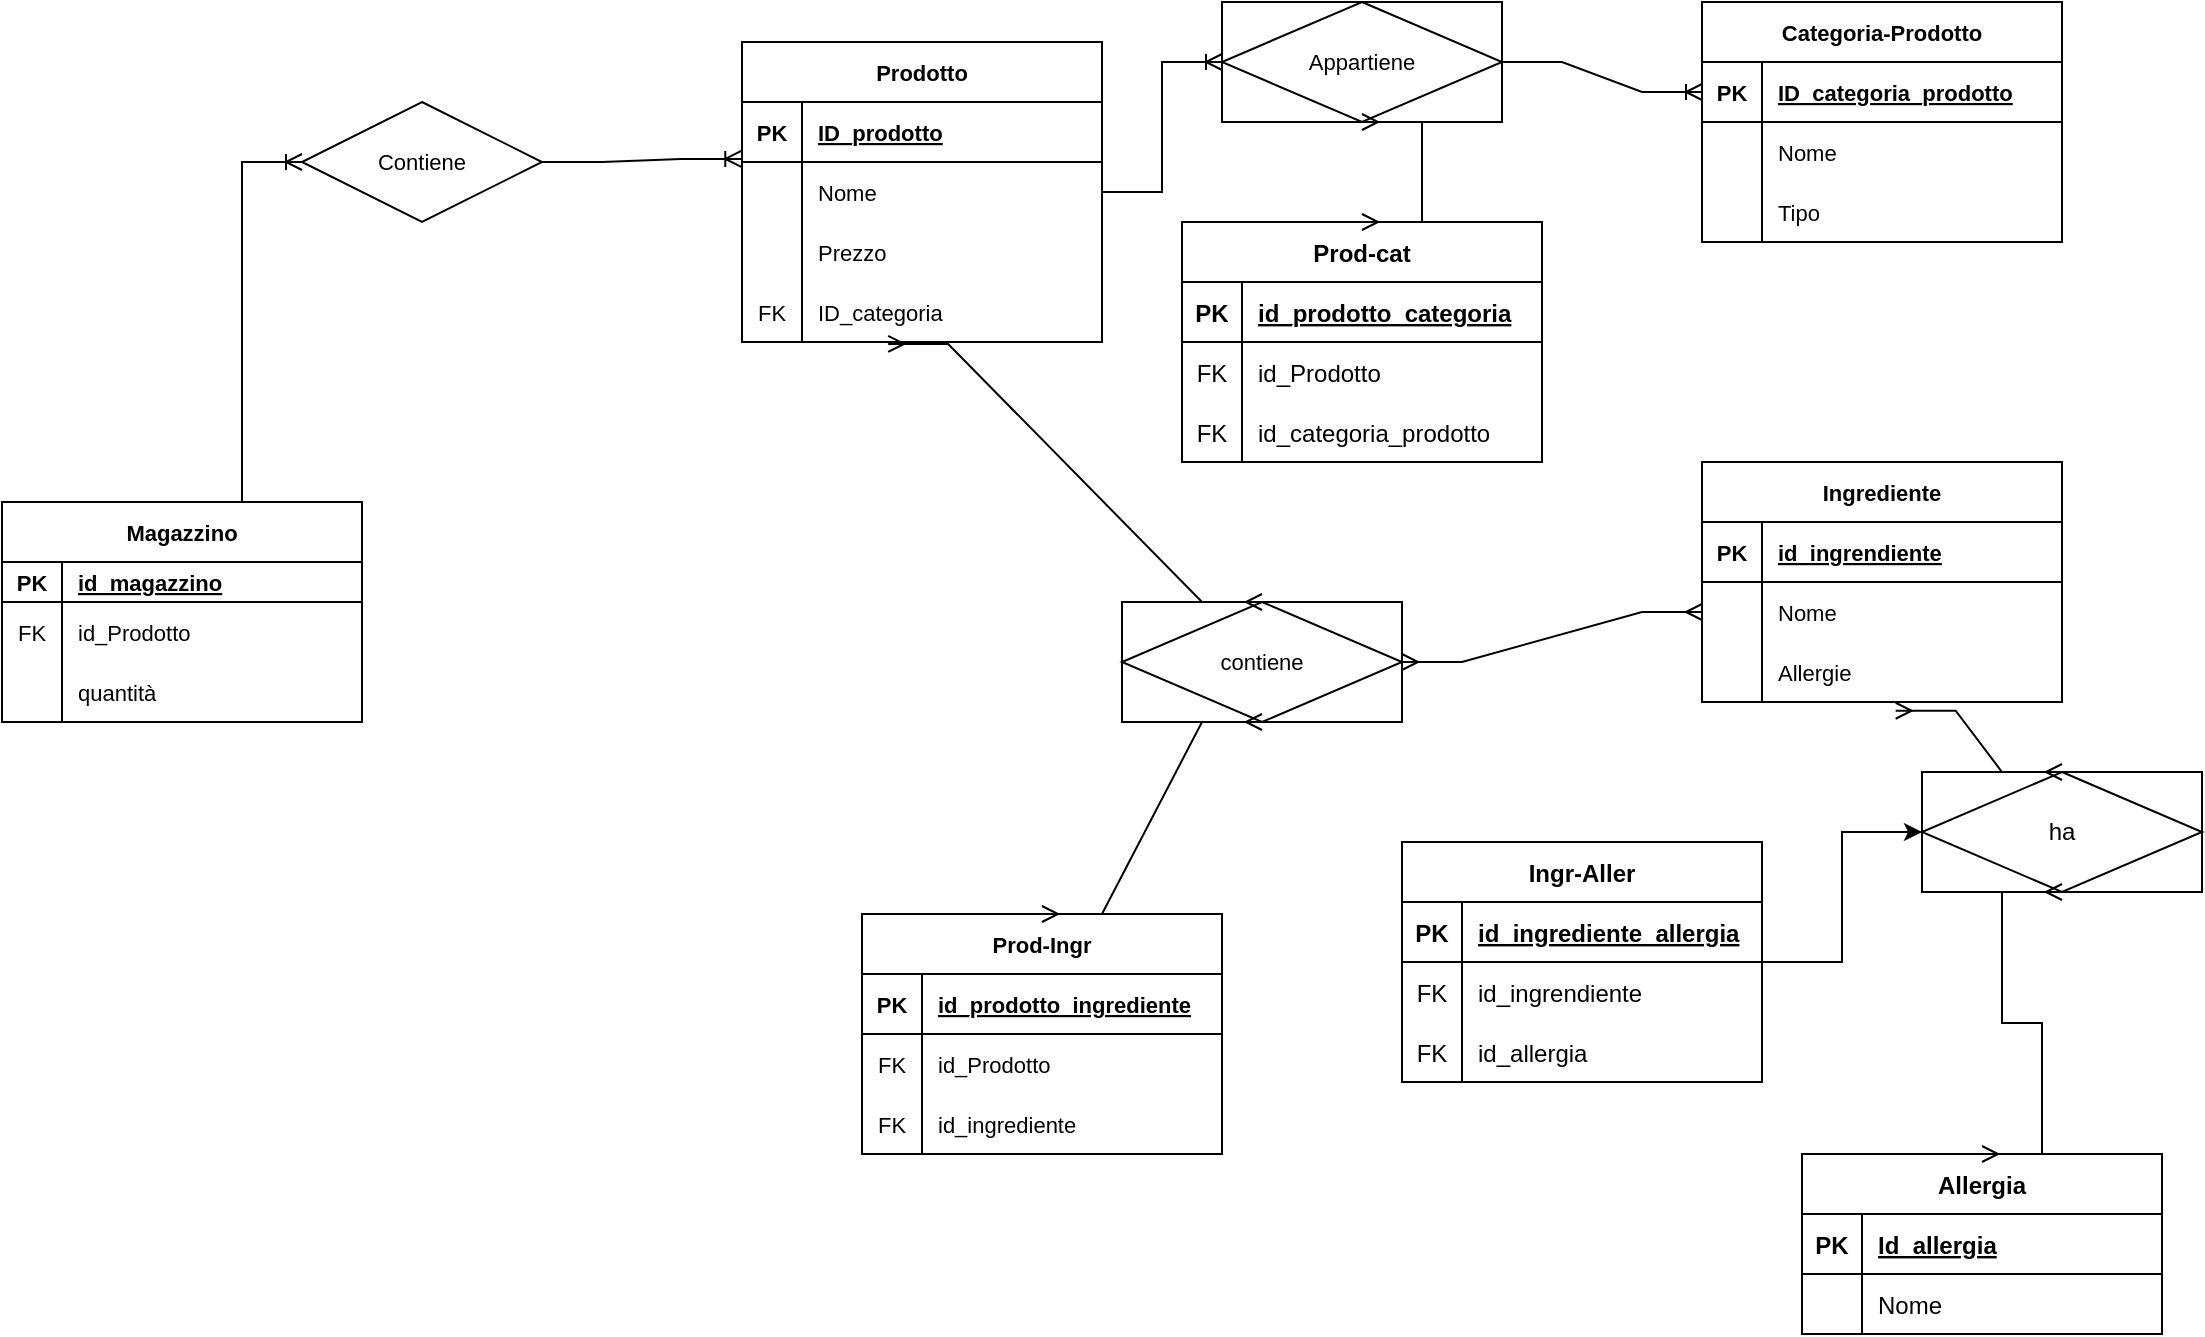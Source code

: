 <mxfile version="20.5.3" type="device"><diagram id="i_TEpS6-mKHr6QmONtOf" name="Pagina-1"><mxGraphModel dx="3294" dy="1957" grid="1" gridSize="10" guides="1" tooltips="1" connect="1" arrows="1" fold="1" page="1" pageScale="1" pageWidth="827" pageHeight="1169" math="0" shadow="0"><root><mxCell id="0"/><mxCell id="1" parent="0"/><mxCell id="b2ad2RK6x6v_tsL9_NvO-17" value="Prodotto" style="shape=table;startSize=30;container=1;collapsible=1;childLayout=tableLayout;fixedRows=1;rowLines=0;fontStyle=1;align=center;resizeLast=1;fontSize=11;" parent="1" vertex="1"><mxGeometry x="-770" y="-1140" width="180" height="150" as="geometry"/></mxCell><mxCell id="b2ad2RK6x6v_tsL9_NvO-18" value="" style="shape=tableRow;horizontal=0;startSize=0;swimlaneHead=0;swimlaneBody=0;fillColor=none;collapsible=0;dropTarget=0;points=[[0,0.5],[1,0.5]];portConstraint=eastwest;top=0;left=0;right=0;bottom=1;fontSize=11;" parent="b2ad2RK6x6v_tsL9_NvO-17" vertex="1"><mxGeometry y="30" width="180" height="30" as="geometry"/></mxCell><mxCell id="b2ad2RK6x6v_tsL9_NvO-19" value="PK" style="shape=partialRectangle;connectable=0;fillColor=none;top=0;left=0;bottom=0;right=0;fontStyle=1;overflow=hidden;fontSize=11;" parent="b2ad2RK6x6v_tsL9_NvO-18" vertex="1"><mxGeometry width="30" height="30" as="geometry"><mxRectangle width="30" height="30" as="alternateBounds"/></mxGeometry></mxCell><mxCell id="b2ad2RK6x6v_tsL9_NvO-20" value="ID_prodotto" style="shape=partialRectangle;connectable=0;fillColor=none;top=0;left=0;bottom=0;right=0;align=left;spacingLeft=6;fontStyle=5;overflow=hidden;fontSize=11;" parent="b2ad2RK6x6v_tsL9_NvO-18" vertex="1"><mxGeometry x="30" width="150" height="30" as="geometry"><mxRectangle width="150" height="30" as="alternateBounds"/></mxGeometry></mxCell><mxCell id="b2ad2RK6x6v_tsL9_NvO-21" value="" style="shape=tableRow;horizontal=0;startSize=0;swimlaneHead=0;swimlaneBody=0;fillColor=none;collapsible=0;dropTarget=0;points=[[0,0.5],[1,0.5]];portConstraint=eastwest;top=0;left=0;right=0;bottom=0;fontSize=11;" parent="b2ad2RK6x6v_tsL9_NvO-17" vertex="1"><mxGeometry y="60" width="180" height="30" as="geometry"/></mxCell><mxCell id="b2ad2RK6x6v_tsL9_NvO-22" value="" style="shape=partialRectangle;connectable=0;fillColor=none;top=0;left=0;bottom=0;right=0;editable=1;overflow=hidden;fontSize=11;" parent="b2ad2RK6x6v_tsL9_NvO-21" vertex="1"><mxGeometry width="30" height="30" as="geometry"><mxRectangle width="30" height="30" as="alternateBounds"/></mxGeometry></mxCell><mxCell id="b2ad2RK6x6v_tsL9_NvO-23" value="Nome" style="shape=partialRectangle;connectable=0;fillColor=none;top=0;left=0;bottom=0;right=0;align=left;spacingLeft=6;overflow=hidden;fontSize=11;" parent="b2ad2RK6x6v_tsL9_NvO-21" vertex="1"><mxGeometry x="30" width="150" height="30" as="geometry"><mxRectangle width="150" height="30" as="alternateBounds"/></mxGeometry></mxCell><mxCell id="b2ad2RK6x6v_tsL9_NvO-24" value="" style="shape=tableRow;horizontal=0;startSize=0;swimlaneHead=0;swimlaneBody=0;fillColor=none;collapsible=0;dropTarget=0;points=[[0,0.5],[1,0.5]];portConstraint=eastwest;top=0;left=0;right=0;bottom=0;fontSize=11;" parent="b2ad2RK6x6v_tsL9_NvO-17" vertex="1"><mxGeometry y="90" width="180" height="30" as="geometry"/></mxCell><mxCell id="b2ad2RK6x6v_tsL9_NvO-25" value="" style="shape=partialRectangle;connectable=0;fillColor=none;top=0;left=0;bottom=0;right=0;editable=1;overflow=hidden;fontSize=11;" parent="b2ad2RK6x6v_tsL9_NvO-24" vertex="1"><mxGeometry width="30" height="30" as="geometry"><mxRectangle width="30" height="30" as="alternateBounds"/></mxGeometry></mxCell><mxCell id="b2ad2RK6x6v_tsL9_NvO-26" value="Prezzo" style="shape=partialRectangle;connectable=0;fillColor=none;top=0;left=0;bottom=0;right=0;align=left;spacingLeft=6;overflow=hidden;fontSize=11;" parent="b2ad2RK6x6v_tsL9_NvO-24" vertex="1"><mxGeometry x="30" width="150" height="30" as="geometry"><mxRectangle width="150" height="30" as="alternateBounds"/></mxGeometry></mxCell><mxCell id="b2ad2RK6x6v_tsL9_NvO-27" value="" style="shape=tableRow;horizontal=0;startSize=0;swimlaneHead=0;swimlaneBody=0;fillColor=none;collapsible=0;dropTarget=0;points=[[0,0.5],[1,0.5]];portConstraint=eastwest;top=0;left=0;right=0;bottom=0;fontSize=11;" parent="b2ad2RK6x6v_tsL9_NvO-17" vertex="1"><mxGeometry y="120" width="180" height="30" as="geometry"/></mxCell><mxCell id="b2ad2RK6x6v_tsL9_NvO-28" value="FK" style="shape=partialRectangle;connectable=0;fillColor=none;top=0;left=0;bottom=0;right=0;editable=1;overflow=hidden;fontSize=11;" parent="b2ad2RK6x6v_tsL9_NvO-27" vertex="1"><mxGeometry width="30" height="30" as="geometry"><mxRectangle width="30" height="30" as="alternateBounds"/></mxGeometry></mxCell><mxCell id="b2ad2RK6x6v_tsL9_NvO-29" value="ID_categoria" style="shape=partialRectangle;connectable=0;fillColor=none;top=0;left=0;bottom=0;right=0;align=left;spacingLeft=6;overflow=hidden;fontSize=11;" parent="b2ad2RK6x6v_tsL9_NvO-27" vertex="1"><mxGeometry x="30" width="150" height="30" as="geometry"><mxRectangle width="150" height="30" as="alternateBounds"/></mxGeometry></mxCell><mxCell id="b2ad2RK6x6v_tsL9_NvO-30" value="Categoria-Prodotto" style="shape=table;startSize=30;container=1;collapsible=1;childLayout=tableLayout;fixedRows=1;rowLines=0;fontStyle=1;align=center;resizeLast=1;fontSize=11;" parent="1" vertex="1"><mxGeometry x="-290" y="-1160" width="180" height="120" as="geometry"/></mxCell><mxCell id="b2ad2RK6x6v_tsL9_NvO-31" value="" style="shape=tableRow;horizontal=0;startSize=0;swimlaneHead=0;swimlaneBody=0;fillColor=none;collapsible=0;dropTarget=0;points=[[0,0.5],[1,0.5]];portConstraint=eastwest;top=0;left=0;right=0;bottom=1;fontSize=11;" parent="b2ad2RK6x6v_tsL9_NvO-30" vertex="1"><mxGeometry y="30" width="180" height="30" as="geometry"/></mxCell><mxCell id="b2ad2RK6x6v_tsL9_NvO-32" value="PK" style="shape=partialRectangle;connectable=0;fillColor=none;top=0;left=0;bottom=0;right=0;fontStyle=1;overflow=hidden;fontSize=11;" parent="b2ad2RK6x6v_tsL9_NvO-31" vertex="1"><mxGeometry width="30" height="30" as="geometry"><mxRectangle width="30" height="30" as="alternateBounds"/></mxGeometry></mxCell><mxCell id="b2ad2RK6x6v_tsL9_NvO-33" value="ID_categoria_prodotto" style="shape=partialRectangle;connectable=0;fillColor=none;top=0;left=0;bottom=0;right=0;align=left;spacingLeft=6;fontStyle=5;overflow=hidden;fontSize=11;" parent="b2ad2RK6x6v_tsL9_NvO-31" vertex="1"><mxGeometry x="30" width="150" height="30" as="geometry"><mxRectangle width="150" height="30" as="alternateBounds"/></mxGeometry></mxCell><mxCell id="b2ad2RK6x6v_tsL9_NvO-34" value="" style="shape=tableRow;horizontal=0;startSize=0;swimlaneHead=0;swimlaneBody=0;fillColor=none;collapsible=0;dropTarget=0;points=[[0,0.5],[1,0.5]];portConstraint=eastwest;top=0;left=0;right=0;bottom=0;fontSize=11;" parent="b2ad2RK6x6v_tsL9_NvO-30" vertex="1"><mxGeometry y="60" width="180" height="30" as="geometry"/></mxCell><mxCell id="b2ad2RK6x6v_tsL9_NvO-35" value="" style="shape=partialRectangle;connectable=0;fillColor=none;top=0;left=0;bottom=0;right=0;editable=1;overflow=hidden;fontSize=11;" parent="b2ad2RK6x6v_tsL9_NvO-34" vertex="1"><mxGeometry width="30" height="30" as="geometry"><mxRectangle width="30" height="30" as="alternateBounds"/></mxGeometry></mxCell><mxCell id="b2ad2RK6x6v_tsL9_NvO-36" value="Nome" style="shape=partialRectangle;connectable=0;fillColor=none;top=0;left=0;bottom=0;right=0;align=left;spacingLeft=6;overflow=hidden;fontSize=11;" parent="b2ad2RK6x6v_tsL9_NvO-34" vertex="1"><mxGeometry x="30" width="150" height="30" as="geometry"><mxRectangle width="150" height="30" as="alternateBounds"/></mxGeometry></mxCell><mxCell id="ZklkbkMTgXov8ASFxrwX-1" value="" style="shape=tableRow;horizontal=0;startSize=0;swimlaneHead=0;swimlaneBody=0;fillColor=none;collapsible=0;dropTarget=0;points=[[0,0.5],[1,0.5]];portConstraint=eastwest;top=0;left=0;right=0;bottom=0;fontSize=11;" parent="b2ad2RK6x6v_tsL9_NvO-30" vertex="1"><mxGeometry y="90" width="180" height="30" as="geometry"/></mxCell><mxCell id="ZklkbkMTgXov8ASFxrwX-2" value="" style="shape=partialRectangle;connectable=0;fillColor=none;top=0;left=0;bottom=0;right=0;editable=1;overflow=hidden;fontSize=11;" parent="ZklkbkMTgXov8ASFxrwX-1" vertex="1"><mxGeometry width="30" height="30" as="geometry"><mxRectangle width="30" height="30" as="alternateBounds"/></mxGeometry></mxCell><mxCell id="ZklkbkMTgXov8ASFxrwX-3" value="Tipo" style="shape=partialRectangle;connectable=0;fillColor=none;top=0;left=0;bottom=0;right=0;align=left;spacingLeft=6;overflow=hidden;fontSize=11;" parent="ZklkbkMTgXov8ASFxrwX-1" vertex="1"><mxGeometry x="30" width="150" height="30" as="geometry"><mxRectangle width="150" height="30" as="alternateBounds"/></mxGeometry></mxCell><mxCell id="b2ad2RK6x6v_tsL9_NvO-43" value="Ingrediente" style="shape=table;startSize=30;container=1;collapsible=1;childLayout=tableLayout;fixedRows=1;rowLines=0;fontStyle=1;align=center;resizeLast=1;fontSize=11;" parent="1" vertex="1"><mxGeometry x="-290" y="-930" width="180" height="120" as="geometry"/></mxCell><mxCell id="b2ad2RK6x6v_tsL9_NvO-44" value="" style="shape=tableRow;horizontal=0;startSize=0;swimlaneHead=0;swimlaneBody=0;fillColor=none;collapsible=0;dropTarget=0;points=[[0,0.5],[1,0.5]];portConstraint=eastwest;top=0;left=0;right=0;bottom=1;fontSize=11;" parent="b2ad2RK6x6v_tsL9_NvO-43" vertex="1"><mxGeometry y="30" width="180" height="30" as="geometry"/></mxCell><mxCell id="b2ad2RK6x6v_tsL9_NvO-45" value="PK" style="shape=partialRectangle;connectable=0;fillColor=none;top=0;left=0;bottom=0;right=0;fontStyle=1;overflow=hidden;fontSize=11;" parent="b2ad2RK6x6v_tsL9_NvO-44" vertex="1"><mxGeometry width="30" height="30" as="geometry"><mxRectangle width="30" height="30" as="alternateBounds"/></mxGeometry></mxCell><mxCell id="b2ad2RK6x6v_tsL9_NvO-46" value="id_ingrendiente" style="shape=partialRectangle;connectable=0;fillColor=none;top=0;left=0;bottom=0;right=0;align=left;spacingLeft=6;fontStyle=5;overflow=hidden;fontSize=11;" parent="b2ad2RK6x6v_tsL9_NvO-44" vertex="1"><mxGeometry x="30" width="150" height="30" as="geometry"><mxRectangle width="150" height="30" as="alternateBounds"/></mxGeometry></mxCell><mxCell id="b2ad2RK6x6v_tsL9_NvO-47" value="" style="shape=tableRow;horizontal=0;startSize=0;swimlaneHead=0;swimlaneBody=0;fillColor=none;collapsible=0;dropTarget=0;points=[[0,0.5],[1,0.5]];portConstraint=eastwest;top=0;left=0;right=0;bottom=0;fontSize=11;" parent="b2ad2RK6x6v_tsL9_NvO-43" vertex="1"><mxGeometry y="60" width="180" height="30" as="geometry"/></mxCell><mxCell id="b2ad2RK6x6v_tsL9_NvO-48" value="" style="shape=partialRectangle;connectable=0;fillColor=none;top=0;left=0;bottom=0;right=0;editable=1;overflow=hidden;fontSize=11;" parent="b2ad2RK6x6v_tsL9_NvO-47" vertex="1"><mxGeometry width="30" height="30" as="geometry"><mxRectangle width="30" height="30" as="alternateBounds"/></mxGeometry></mxCell><mxCell id="b2ad2RK6x6v_tsL9_NvO-49" value="Nome" style="shape=partialRectangle;connectable=0;fillColor=none;top=0;left=0;bottom=0;right=0;align=left;spacingLeft=6;overflow=hidden;fontSize=11;" parent="b2ad2RK6x6v_tsL9_NvO-47" vertex="1"><mxGeometry x="30" width="150" height="30" as="geometry"><mxRectangle width="150" height="30" as="alternateBounds"/></mxGeometry></mxCell><mxCell id="b2ad2RK6x6v_tsL9_NvO-50" value="" style="shape=tableRow;horizontal=0;startSize=0;swimlaneHead=0;swimlaneBody=0;fillColor=none;collapsible=0;dropTarget=0;points=[[0,0.5],[1,0.5]];portConstraint=eastwest;top=0;left=0;right=0;bottom=0;fontSize=11;" parent="b2ad2RK6x6v_tsL9_NvO-43" vertex="1"><mxGeometry y="90" width="180" height="30" as="geometry"/></mxCell><mxCell id="b2ad2RK6x6v_tsL9_NvO-51" value="" style="shape=partialRectangle;connectable=0;fillColor=none;top=0;left=0;bottom=0;right=0;editable=1;overflow=hidden;fontSize=11;" parent="b2ad2RK6x6v_tsL9_NvO-50" vertex="1"><mxGeometry width="30" height="30" as="geometry"><mxRectangle width="30" height="30" as="alternateBounds"/></mxGeometry></mxCell><mxCell id="b2ad2RK6x6v_tsL9_NvO-52" value="Allergie" style="shape=partialRectangle;connectable=0;fillColor=none;top=0;left=0;bottom=0;right=0;align=left;spacingLeft=6;overflow=hidden;fontSize=11;" parent="b2ad2RK6x6v_tsL9_NvO-50" vertex="1"><mxGeometry x="30" width="150" height="30" as="geometry"><mxRectangle width="150" height="30" as="alternateBounds"/></mxGeometry></mxCell><mxCell id="b2ad2RK6x6v_tsL9_NvO-59" value="" style="edgeStyle=entityRelationEdgeStyle;fontSize=12;html=1;endArrow=ERoneToMany;rounded=0;exitX=1;exitY=0.5;exitDx=0;exitDy=0;entryX=0;entryY=0.5;entryDx=0;entryDy=0;" parent="1" source="b2ad2RK6x6v_tsL9_NvO-21" target="ZklkbkMTgXov8ASFxrwX-4" edge="1"><mxGeometry width="100" height="100" relative="1" as="geometry"><mxPoint x="-430" y="-830" as="sourcePoint"/><mxPoint x="-477" y="-1055" as="targetPoint"/></mxGeometry></mxCell><mxCell id="b2ad2RK6x6v_tsL9_NvO-60" value="" style="edgeStyle=entityRelationEdgeStyle;fontSize=12;html=1;endArrow=ERoneToMany;rounded=0;entryX=0;entryY=0.5;entryDx=0;entryDy=0;exitX=1;exitY=0.5;exitDx=0;exitDy=0;" parent="1" source="ZklkbkMTgXov8ASFxrwX-4" target="b2ad2RK6x6v_tsL9_NvO-31" edge="1"><mxGeometry width="100" height="100" relative="1" as="geometry"><mxPoint x="-397" y="-1055" as="sourcePoint"/><mxPoint x="-330" y="-930" as="targetPoint"/></mxGeometry></mxCell><mxCell id="b2ad2RK6x6v_tsL9_NvO-63" value="Prod-Ingr" style="shape=table;startSize=30;container=1;collapsible=1;childLayout=tableLayout;fixedRows=1;rowLines=0;fontStyle=1;align=center;resizeLast=1;fontSize=11;" parent="1" vertex="1"><mxGeometry x="-710" y="-704" width="180" height="120" as="geometry"/></mxCell><mxCell id="b2ad2RK6x6v_tsL9_NvO-64" value="" style="shape=tableRow;horizontal=0;startSize=0;swimlaneHead=0;swimlaneBody=0;fillColor=none;collapsible=0;dropTarget=0;points=[[0,0.5],[1,0.5]];portConstraint=eastwest;top=0;left=0;right=0;bottom=1;fontSize=11;" parent="b2ad2RK6x6v_tsL9_NvO-63" vertex="1"><mxGeometry y="30" width="180" height="30" as="geometry"/></mxCell><mxCell id="b2ad2RK6x6v_tsL9_NvO-65" value="PK" style="shape=partialRectangle;connectable=0;fillColor=none;top=0;left=0;bottom=0;right=0;fontStyle=1;overflow=hidden;fontSize=11;" parent="b2ad2RK6x6v_tsL9_NvO-64" vertex="1"><mxGeometry width="30" height="30" as="geometry"><mxRectangle width="30" height="30" as="alternateBounds"/></mxGeometry></mxCell><mxCell id="b2ad2RK6x6v_tsL9_NvO-66" value="id_prodotto_ingrediente" style="shape=partialRectangle;connectable=0;fillColor=none;top=0;left=0;bottom=0;right=0;align=left;spacingLeft=6;fontStyle=5;overflow=hidden;fontSize=11;" parent="b2ad2RK6x6v_tsL9_NvO-64" vertex="1"><mxGeometry x="30" width="150" height="30" as="geometry"><mxRectangle width="150" height="30" as="alternateBounds"/></mxGeometry></mxCell><mxCell id="b2ad2RK6x6v_tsL9_NvO-67" value="" style="shape=tableRow;horizontal=0;startSize=0;swimlaneHead=0;swimlaneBody=0;fillColor=none;collapsible=0;dropTarget=0;points=[[0,0.5],[1,0.5]];portConstraint=eastwest;top=0;left=0;right=0;bottom=0;fontSize=11;" parent="b2ad2RK6x6v_tsL9_NvO-63" vertex="1"><mxGeometry y="60" width="180" height="30" as="geometry"/></mxCell><mxCell id="b2ad2RK6x6v_tsL9_NvO-68" value="FK" style="shape=partialRectangle;connectable=0;fillColor=none;top=0;left=0;bottom=0;right=0;editable=1;overflow=hidden;fontSize=11;" parent="b2ad2RK6x6v_tsL9_NvO-67" vertex="1"><mxGeometry width="30" height="30" as="geometry"><mxRectangle width="30" height="30" as="alternateBounds"/></mxGeometry></mxCell><mxCell id="b2ad2RK6x6v_tsL9_NvO-69" value="id_Prodotto" style="shape=partialRectangle;connectable=0;fillColor=none;top=0;left=0;bottom=0;right=0;align=left;spacingLeft=6;overflow=hidden;fontSize=11;" parent="b2ad2RK6x6v_tsL9_NvO-67" vertex="1"><mxGeometry x="30" width="150" height="30" as="geometry"><mxRectangle width="150" height="30" as="alternateBounds"/></mxGeometry></mxCell><mxCell id="b2ad2RK6x6v_tsL9_NvO-70" value="" style="shape=tableRow;horizontal=0;startSize=0;swimlaneHead=0;swimlaneBody=0;fillColor=none;collapsible=0;dropTarget=0;points=[[0,0.5],[1,0.5]];portConstraint=eastwest;top=0;left=0;right=0;bottom=0;fontSize=11;" parent="b2ad2RK6x6v_tsL9_NvO-63" vertex="1"><mxGeometry y="90" width="180" height="30" as="geometry"/></mxCell><mxCell id="b2ad2RK6x6v_tsL9_NvO-71" value="FK" style="shape=partialRectangle;connectable=0;fillColor=none;top=0;left=0;bottom=0;right=0;editable=1;overflow=hidden;fontSize=11;" parent="b2ad2RK6x6v_tsL9_NvO-70" vertex="1"><mxGeometry width="30" height="30" as="geometry"><mxRectangle width="30" height="30" as="alternateBounds"/></mxGeometry></mxCell><mxCell id="b2ad2RK6x6v_tsL9_NvO-72" value="id_ingrediente" style="shape=partialRectangle;connectable=0;fillColor=none;top=0;left=0;bottom=0;right=0;align=left;spacingLeft=6;overflow=hidden;fontSize=11;" parent="b2ad2RK6x6v_tsL9_NvO-70" vertex="1"><mxGeometry x="30" width="150" height="30" as="geometry"><mxRectangle width="150" height="30" as="alternateBounds"/></mxGeometry></mxCell><mxCell id="b2ad2RK6x6v_tsL9_NvO-79" value="contiene" style="shape=associativeEntity;whiteSpace=wrap;html=1;align=center;fontSize=11;" parent="1" vertex="1"><mxGeometry x="-580" y="-860" width="140" height="60" as="geometry"/></mxCell><mxCell id="b2ad2RK6x6v_tsL9_NvO-82" value="" style="edgeStyle=entityRelationEdgeStyle;fontSize=12;html=1;endArrow=ERmany;startArrow=ERmany;rounded=0;entryX=0.406;entryY=1.033;entryDx=0;entryDy=0;entryPerimeter=0;exitX=0.5;exitY=0;exitDx=0;exitDy=0;" parent="1" source="b2ad2RK6x6v_tsL9_NvO-79" target="b2ad2RK6x6v_tsL9_NvO-27" edge="1"><mxGeometry width="100" height="100" relative="1" as="geometry"><mxPoint x="-480" y="-860" as="sourcePoint"/><mxPoint x="-380" y="-960" as="targetPoint"/></mxGeometry></mxCell><mxCell id="b2ad2RK6x6v_tsL9_NvO-85" value="" style="edgeStyle=entityRelationEdgeStyle;fontSize=12;html=1;endArrow=ERmany;startArrow=ERmany;rounded=0;entryX=0.5;entryY=1;entryDx=0;entryDy=0;exitX=0.5;exitY=0;exitDx=0;exitDy=0;" parent="1" source="b2ad2RK6x6v_tsL9_NvO-63" target="b2ad2RK6x6v_tsL9_NvO-79" edge="1"><mxGeometry width="100" height="100" relative="1" as="geometry"><mxPoint x="-300" y="-615" as="sourcePoint"/><mxPoint x="-200" y="-715" as="targetPoint"/></mxGeometry></mxCell><mxCell id="b2ad2RK6x6v_tsL9_NvO-86" value="Magazzino" style="shape=table;startSize=30;container=1;collapsible=1;childLayout=tableLayout;fixedRows=1;rowLines=0;fontStyle=1;align=center;resizeLast=1;fontSize=11;" parent="1" vertex="1"><mxGeometry x="-1140" y="-910" width="180" height="110" as="geometry"/></mxCell><mxCell id="b2ad2RK6x6v_tsL9_NvO-87" value="" style="shape=tableRow;horizontal=0;startSize=0;swimlaneHead=0;swimlaneBody=0;fillColor=none;collapsible=0;dropTarget=0;points=[[0,0.5],[1,0.5]];portConstraint=eastwest;top=0;left=0;right=0;bottom=1;fontSize=11;" parent="b2ad2RK6x6v_tsL9_NvO-86" vertex="1"><mxGeometry y="30" width="180" height="20" as="geometry"/></mxCell><mxCell id="b2ad2RK6x6v_tsL9_NvO-88" value="PK" style="shape=partialRectangle;connectable=0;fillColor=none;top=0;left=0;bottom=0;right=0;fontStyle=1;overflow=hidden;fontSize=11;" parent="b2ad2RK6x6v_tsL9_NvO-87" vertex="1"><mxGeometry width="30" height="20" as="geometry"><mxRectangle width="30" height="20" as="alternateBounds"/></mxGeometry></mxCell><mxCell id="b2ad2RK6x6v_tsL9_NvO-89" value="id_magazzino" style="shape=partialRectangle;connectable=0;fillColor=none;top=0;left=0;bottom=0;right=0;align=left;spacingLeft=6;fontStyle=5;overflow=hidden;fontSize=11;" parent="b2ad2RK6x6v_tsL9_NvO-87" vertex="1"><mxGeometry x="30" width="150" height="20" as="geometry"><mxRectangle width="150" height="20" as="alternateBounds"/></mxGeometry></mxCell><mxCell id="b2ad2RK6x6v_tsL9_NvO-90" value="" style="shape=tableRow;horizontal=0;startSize=0;swimlaneHead=0;swimlaneBody=0;fillColor=none;collapsible=0;dropTarget=0;points=[[0,0.5],[1,0.5]];portConstraint=eastwest;top=0;left=0;right=0;bottom=0;fontSize=11;" parent="b2ad2RK6x6v_tsL9_NvO-86" vertex="1"><mxGeometry y="50" width="180" height="30" as="geometry"/></mxCell><mxCell id="b2ad2RK6x6v_tsL9_NvO-91" value="FK" style="shape=partialRectangle;connectable=0;fillColor=none;top=0;left=0;bottom=0;right=0;editable=1;overflow=hidden;fontSize=11;" parent="b2ad2RK6x6v_tsL9_NvO-90" vertex="1"><mxGeometry width="30" height="30" as="geometry"><mxRectangle width="30" height="30" as="alternateBounds"/></mxGeometry></mxCell><mxCell id="b2ad2RK6x6v_tsL9_NvO-92" value="id_Prodotto" style="shape=partialRectangle;connectable=0;fillColor=none;top=0;left=0;bottom=0;right=0;align=left;spacingLeft=6;overflow=hidden;fontSize=11;" parent="b2ad2RK6x6v_tsL9_NvO-90" vertex="1"><mxGeometry x="30" width="150" height="30" as="geometry"><mxRectangle width="150" height="30" as="alternateBounds"/></mxGeometry></mxCell><mxCell id="b2ad2RK6x6v_tsL9_NvO-93" value="" style="shape=tableRow;horizontal=0;startSize=0;swimlaneHead=0;swimlaneBody=0;fillColor=none;collapsible=0;dropTarget=0;points=[[0,0.5],[1,0.5]];portConstraint=eastwest;top=0;left=0;right=0;bottom=0;fontSize=11;" parent="b2ad2RK6x6v_tsL9_NvO-86" vertex="1"><mxGeometry y="80" width="180" height="30" as="geometry"/></mxCell><mxCell id="b2ad2RK6x6v_tsL9_NvO-94" value="" style="shape=partialRectangle;connectable=0;fillColor=none;top=0;left=0;bottom=0;right=0;editable=1;overflow=hidden;fontSize=11;" parent="b2ad2RK6x6v_tsL9_NvO-93" vertex="1"><mxGeometry width="30" height="30" as="geometry"><mxRectangle width="30" height="30" as="alternateBounds"/></mxGeometry></mxCell><mxCell id="b2ad2RK6x6v_tsL9_NvO-95" value="quantità" style="shape=partialRectangle;connectable=0;fillColor=none;top=0;left=0;bottom=0;right=0;align=left;spacingLeft=6;overflow=hidden;fontSize=11;" parent="b2ad2RK6x6v_tsL9_NvO-93" vertex="1"><mxGeometry x="30" width="150" height="30" as="geometry"><mxRectangle width="150" height="30" as="alternateBounds"/></mxGeometry></mxCell><mxCell id="b2ad2RK6x6v_tsL9_NvO-100" value="Contiene" style="shape=rhombus;perimeter=rhombusPerimeter;whiteSpace=wrap;html=1;align=center;fontSize=11;" parent="1" vertex="1"><mxGeometry x="-990" y="-1110" width="120" height="60" as="geometry"/></mxCell><mxCell id="b2ad2RK6x6v_tsL9_NvO-101" value="" style="edgeStyle=entityRelationEdgeStyle;fontSize=12;html=1;endArrow=ERoneToMany;rounded=0;exitX=0.5;exitY=0;exitDx=0;exitDy=0;entryX=0;entryY=0.5;entryDx=0;entryDy=0;" parent="1" source="b2ad2RK6x6v_tsL9_NvO-86" target="b2ad2RK6x6v_tsL9_NvO-100" edge="1"><mxGeometry width="100" height="100" relative="1" as="geometry"><mxPoint x="-791" y="-830" as="sourcePoint"/><mxPoint x="-691" y="-930" as="targetPoint"/></mxGeometry></mxCell><mxCell id="b2ad2RK6x6v_tsL9_NvO-102" value="" style="edgeStyle=entityRelationEdgeStyle;fontSize=12;html=1;endArrow=ERoneToMany;rounded=0;exitX=1;exitY=0.5;exitDx=0;exitDy=0;entryX=-0.002;entryY=-0.051;entryDx=0;entryDy=0;entryPerimeter=0;" parent="1" source="b2ad2RK6x6v_tsL9_NvO-100" target="b2ad2RK6x6v_tsL9_NvO-21" edge="1"><mxGeometry width="100" height="100" relative="1" as="geometry"><mxPoint x="-890" y="-1090" as="sourcePoint"/><mxPoint x="-800" y="-1100" as="targetPoint"/></mxGeometry></mxCell><mxCell id="b2ad2RK6x6v_tsL9_NvO-104" value="" style="edgeStyle=entityRelationEdgeStyle;fontSize=12;html=1;endArrow=ERmany;startArrow=ERmany;rounded=0;exitX=1;exitY=0.5;exitDx=0;exitDy=0;entryX=0;entryY=0.5;entryDx=0;entryDy=0;" parent="1" source="b2ad2RK6x6v_tsL9_NvO-79" target="b2ad2RK6x6v_tsL9_NvO-47" edge="1"><mxGeometry width="100" height="100" relative="1" as="geometry"><mxPoint x="-510" y="-795" as="sourcePoint"/><mxPoint x="-410" y="-895" as="targetPoint"/></mxGeometry></mxCell><mxCell id="ZklkbkMTgXov8ASFxrwX-4" value="&lt;span style=&quot;font-size: 11px;&quot;&gt;Appartiene&lt;/span&gt;" style="shape=associativeEntity;whiteSpace=wrap;html=1;align=center;" parent="1" vertex="1"><mxGeometry x="-530" y="-1160" width="140" height="60" as="geometry"/></mxCell><mxCell id="ZklkbkMTgXov8ASFxrwX-5" value="Prod-cat" style="shape=table;startSize=30;container=1;collapsible=1;childLayout=tableLayout;fixedRows=1;rowLines=0;fontStyle=1;align=center;resizeLast=1;" parent="1" vertex="1"><mxGeometry x="-550" y="-1050" width="180" height="120" as="geometry"/></mxCell><mxCell id="ZklkbkMTgXov8ASFxrwX-6" value="" style="shape=tableRow;horizontal=0;startSize=0;swimlaneHead=0;swimlaneBody=0;fillColor=none;collapsible=0;dropTarget=0;points=[[0,0.5],[1,0.5]];portConstraint=eastwest;top=0;left=0;right=0;bottom=1;" parent="ZklkbkMTgXov8ASFxrwX-5" vertex="1"><mxGeometry y="30" width="180" height="30" as="geometry"/></mxCell><mxCell id="ZklkbkMTgXov8ASFxrwX-7" value="PK" style="shape=partialRectangle;connectable=0;fillColor=none;top=0;left=0;bottom=0;right=0;fontStyle=1;overflow=hidden;" parent="ZklkbkMTgXov8ASFxrwX-6" vertex="1"><mxGeometry width="30" height="30" as="geometry"><mxRectangle width="30" height="30" as="alternateBounds"/></mxGeometry></mxCell><mxCell id="ZklkbkMTgXov8ASFxrwX-8" value="id_prodotto_categoria" style="shape=partialRectangle;connectable=0;fillColor=none;top=0;left=0;bottom=0;right=0;align=left;spacingLeft=6;fontStyle=5;overflow=hidden;" parent="ZklkbkMTgXov8ASFxrwX-6" vertex="1"><mxGeometry x="30" width="150" height="30" as="geometry"><mxRectangle width="150" height="30" as="alternateBounds"/></mxGeometry></mxCell><mxCell id="ZklkbkMTgXov8ASFxrwX-9" value="" style="shape=tableRow;horizontal=0;startSize=0;swimlaneHead=0;swimlaneBody=0;fillColor=none;collapsible=0;dropTarget=0;points=[[0,0.5],[1,0.5]];portConstraint=eastwest;top=0;left=0;right=0;bottom=0;" parent="ZklkbkMTgXov8ASFxrwX-5" vertex="1"><mxGeometry y="60" width="180" height="30" as="geometry"/></mxCell><mxCell id="ZklkbkMTgXov8ASFxrwX-10" value="FK" style="shape=partialRectangle;connectable=0;fillColor=none;top=0;left=0;bottom=0;right=0;editable=1;overflow=hidden;" parent="ZklkbkMTgXov8ASFxrwX-9" vertex="1"><mxGeometry width="30" height="30" as="geometry"><mxRectangle width="30" height="30" as="alternateBounds"/></mxGeometry></mxCell><mxCell id="ZklkbkMTgXov8ASFxrwX-11" value="id_Prodotto" style="shape=partialRectangle;connectable=0;fillColor=none;top=0;left=0;bottom=0;right=0;align=left;spacingLeft=6;overflow=hidden;" parent="ZklkbkMTgXov8ASFxrwX-9" vertex="1"><mxGeometry x="30" width="150" height="30" as="geometry"><mxRectangle width="150" height="30" as="alternateBounds"/></mxGeometry></mxCell><mxCell id="ZklkbkMTgXov8ASFxrwX-12" value="" style="shape=tableRow;horizontal=0;startSize=0;swimlaneHead=0;swimlaneBody=0;fillColor=none;collapsible=0;dropTarget=0;points=[[0,0.5],[1,0.5]];portConstraint=eastwest;top=0;left=0;right=0;bottom=0;" parent="ZklkbkMTgXov8ASFxrwX-5" vertex="1"><mxGeometry y="90" width="180" height="30" as="geometry"/></mxCell><mxCell id="ZklkbkMTgXov8ASFxrwX-13" value="FK" style="shape=partialRectangle;connectable=0;fillColor=none;top=0;left=0;bottom=0;right=0;editable=1;overflow=hidden;" parent="ZklkbkMTgXov8ASFxrwX-12" vertex="1"><mxGeometry width="30" height="30" as="geometry"><mxRectangle width="30" height="30" as="alternateBounds"/></mxGeometry></mxCell><mxCell id="ZklkbkMTgXov8ASFxrwX-14" value="id_categoria_prodotto" style="shape=partialRectangle;connectable=0;fillColor=none;top=0;left=0;bottom=0;right=0;align=left;spacingLeft=6;overflow=hidden;" parent="ZklkbkMTgXov8ASFxrwX-12" vertex="1"><mxGeometry x="30" width="150" height="30" as="geometry"><mxRectangle width="150" height="30" as="alternateBounds"/></mxGeometry></mxCell><mxCell id="ZklkbkMTgXov8ASFxrwX-18" value="" style="edgeStyle=entityRelationEdgeStyle;fontSize=12;html=1;endArrow=ERmany;startArrow=ERmany;rounded=0;entryX=0.5;entryY=1;entryDx=0;entryDy=0;exitX=0.5;exitY=0;exitDx=0;exitDy=0;" parent="1" source="ZklkbkMTgXov8ASFxrwX-5" target="ZklkbkMTgXov8ASFxrwX-4" edge="1"><mxGeometry width="100" height="100" relative="1" as="geometry"><mxPoint x="-280" y="-765" as="sourcePoint"/><mxPoint x="-290" y="-850" as="targetPoint"/></mxGeometry></mxCell><mxCell id="wtCfkUGRXwgpotVSnpl--14" value="Allergia" style="shape=table;startSize=30;container=1;collapsible=1;childLayout=tableLayout;fixedRows=1;rowLines=0;fontStyle=1;align=center;resizeLast=1;" vertex="1" parent="1"><mxGeometry x="-240" y="-584" width="180" height="90" as="geometry"/></mxCell><mxCell id="wtCfkUGRXwgpotVSnpl--15" value="" style="shape=tableRow;horizontal=0;startSize=0;swimlaneHead=0;swimlaneBody=0;fillColor=none;collapsible=0;dropTarget=0;points=[[0,0.5],[1,0.5]];portConstraint=eastwest;top=0;left=0;right=0;bottom=1;" vertex="1" parent="wtCfkUGRXwgpotVSnpl--14"><mxGeometry y="30" width="180" height="30" as="geometry"/></mxCell><mxCell id="wtCfkUGRXwgpotVSnpl--16" value="PK" style="shape=partialRectangle;connectable=0;fillColor=none;top=0;left=0;bottom=0;right=0;fontStyle=1;overflow=hidden;" vertex="1" parent="wtCfkUGRXwgpotVSnpl--15"><mxGeometry width="30" height="30" as="geometry"><mxRectangle width="30" height="30" as="alternateBounds"/></mxGeometry></mxCell><mxCell id="wtCfkUGRXwgpotVSnpl--17" value="Id_allergia" style="shape=partialRectangle;connectable=0;fillColor=none;top=0;left=0;bottom=0;right=0;align=left;spacingLeft=6;fontStyle=5;overflow=hidden;" vertex="1" parent="wtCfkUGRXwgpotVSnpl--15"><mxGeometry x="30" width="150" height="30" as="geometry"><mxRectangle width="150" height="30" as="alternateBounds"/></mxGeometry></mxCell><mxCell id="wtCfkUGRXwgpotVSnpl--18" value="" style="shape=tableRow;horizontal=0;startSize=0;swimlaneHead=0;swimlaneBody=0;fillColor=none;collapsible=0;dropTarget=0;points=[[0,0.5],[1,0.5]];portConstraint=eastwest;top=0;left=0;right=0;bottom=0;" vertex="1" parent="wtCfkUGRXwgpotVSnpl--14"><mxGeometry y="60" width="180" height="30" as="geometry"/></mxCell><mxCell id="wtCfkUGRXwgpotVSnpl--19" value="" style="shape=partialRectangle;connectable=0;fillColor=none;top=0;left=0;bottom=0;right=0;editable=1;overflow=hidden;" vertex="1" parent="wtCfkUGRXwgpotVSnpl--18"><mxGeometry width="30" height="30" as="geometry"><mxRectangle width="30" height="30" as="alternateBounds"/></mxGeometry></mxCell><mxCell id="wtCfkUGRXwgpotVSnpl--20" value="Nome" style="shape=partialRectangle;connectable=0;fillColor=none;top=0;left=0;bottom=0;right=0;align=left;spacingLeft=6;overflow=hidden;" vertex="1" parent="wtCfkUGRXwgpotVSnpl--18"><mxGeometry x="30" width="150" height="30" as="geometry"><mxRectangle width="150" height="30" as="alternateBounds"/></mxGeometry></mxCell><mxCell id="wtCfkUGRXwgpotVSnpl--21" value="ha" style="shape=associativeEntity;whiteSpace=wrap;html=1;align=center;" vertex="1" parent="1"><mxGeometry x="-180" y="-775" width="140" height="60" as="geometry"/></mxCell><mxCell id="wtCfkUGRXwgpotVSnpl--22" value="" style="edgeStyle=entityRelationEdgeStyle;fontSize=12;html=1;endArrow=ERmany;startArrow=ERmany;rounded=0;entryX=0.538;entryY=1.146;entryDx=0;entryDy=0;entryPerimeter=0;exitX=0.5;exitY=0;exitDx=0;exitDy=0;" edge="1" parent="1" source="wtCfkUGRXwgpotVSnpl--21" target="b2ad2RK6x6v_tsL9_NvO-50"><mxGeometry width="100" height="100" relative="1" as="geometry"><mxPoint x="-260" y="-700" as="sourcePoint"/><mxPoint x="-160" y="-800" as="targetPoint"/></mxGeometry></mxCell><mxCell id="wtCfkUGRXwgpotVSnpl--24" value="" style="edgeStyle=entityRelationEdgeStyle;fontSize=12;html=1;endArrow=ERmany;startArrow=ERmany;rounded=0;entryX=0.5;entryY=1;entryDx=0;entryDy=0;exitX=0.5;exitY=0;exitDx=0;exitDy=0;" edge="1" parent="1" source="wtCfkUGRXwgpotVSnpl--14" target="wtCfkUGRXwgpotVSnpl--21"><mxGeometry width="100" height="100" relative="1" as="geometry"><mxPoint x="-260" y="-700" as="sourcePoint"/><mxPoint x="-160" y="-800" as="targetPoint"/></mxGeometry></mxCell><mxCell id="wtCfkUGRXwgpotVSnpl--39" value="" style="edgeStyle=orthogonalEdgeStyle;rounded=0;orthogonalLoop=1;jettySize=auto;html=1;" edge="1" parent="1" source="wtCfkUGRXwgpotVSnpl--25" target="wtCfkUGRXwgpotVSnpl--21"><mxGeometry relative="1" as="geometry"/></mxCell><mxCell id="wtCfkUGRXwgpotVSnpl--25" value="Ingr-Aller" style="shape=table;startSize=30;container=1;collapsible=1;childLayout=tableLayout;fixedRows=1;rowLines=0;fontStyle=1;align=center;resizeLast=1;" vertex="1" parent="1"><mxGeometry x="-440" y="-740" width="180" height="120" as="geometry"/></mxCell><mxCell id="wtCfkUGRXwgpotVSnpl--26" value="" style="shape=tableRow;horizontal=0;startSize=0;swimlaneHead=0;swimlaneBody=0;fillColor=none;collapsible=0;dropTarget=0;points=[[0,0.5],[1,0.5]];portConstraint=eastwest;top=0;left=0;right=0;bottom=1;" vertex="1" parent="wtCfkUGRXwgpotVSnpl--25"><mxGeometry y="30" width="180" height="30" as="geometry"/></mxCell><mxCell id="wtCfkUGRXwgpotVSnpl--27" value="PK" style="shape=partialRectangle;connectable=0;fillColor=none;top=0;left=0;bottom=0;right=0;fontStyle=1;overflow=hidden;" vertex="1" parent="wtCfkUGRXwgpotVSnpl--26"><mxGeometry width="30" height="30" as="geometry"><mxRectangle width="30" height="30" as="alternateBounds"/></mxGeometry></mxCell><mxCell id="wtCfkUGRXwgpotVSnpl--28" value="id_ingrediente_allergia" style="shape=partialRectangle;connectable=0;fillColor=none;top=0;left=0;bottom=0;right=0;align=left;spacingLeft=6;fontStyle=5;overflow=hidden;" vertex="1" parent="wtCfkUGRXwgpotVSnpl--26"><mxGeometry x="30" width="150" height="30" as="geometry"><mxRectangle width="150" height="30" as="alternateBounds"/></mxGeometry></mxCell><mxCell id="wtCfkUGRXwgpotVSnpl--29" value="" style="shape=tableRow;horizontal=0;startSize=0;swimlaneHead=0;swimlaneBody=0;fillColor=none;collapsible=0;dropTarget=0;points=[[0,0.5],[1,0.5]];portConstraint=eastwest;top=0;left=0;right=0;bottom=0;" vertex="1" parent="wtCfkUGRXwgpotVSnpl--25"><mxGeometry y="60" width="180" height="30" as="geometry"/></mxCell><mxCell id="wtCfkUGRXwgpotVSnpl--30" value="FK" style="shape=partialRectangle;connectable=0;fillColor=none;top=0;left=0;bottom=0;right=0;editable=1;overflow=hidden;" vertex="1" parent="wtCfkUGRXwgpotVSnpl--29"><mxGeometry width="30" height="30" as="geometry"><mxRectangle width="30" height="30" as="alternateBounds"/></mxGeometry></mxCell><mxCell id="wtCfkUGRXwgpotVSnpl--31" value="id_ingrendiente" style="shape=partialRectangle;connectable=0;fillColor=none;top=0;left=0;bottom=0;right=0;align=left;spacingLeft=6;overflow=hidden;" vertex="1" parent="wtCfkUGRXwgpotVSnpl--29"><mxGeometry x="30" width="150" height="30" as="geometry"><mxRectangle width="150" height="30" as="alternateBounds"/></mxGeometry></mxCell><mxCell id="wtCfkUGRXwgpotVSnpl--32" value="" style="shape=tableRow;horizontal=0;startSize=0;swimlaneHead=0;swimlaneBody=0;fillColor=none;collapsible=0;dropTarget=0;points=[[0,0.5],[1,0.5]];portConstraint=eastwest;top=0;left=0;right=0;bottom=0;" vertex="1" parent="wtCfkUGRXwgpotVSnpl--25"><mxGeometry y="90" width="180" height="30" as="geometry"/></mxCell><mxCell id="wtCfkUGRXwgpotVSnpl--33" value="FK" style="shape=partialRectangle;connectable=0;fillColor=none;top=0;left=0;bottom=0;right=0;editable=1;overflow=hidden;" vertex="1" parent="wtCfkUGRXwgpotVSnpl--32"><mxGeometry width="30" height="30" as="geometry"><mxRectangle width="30" height="30" as="alternateBounds"/></mxGeometry></mxCell><mxCell id="wtCfkUGRXwgpotVSnpl--34" value="id_allergia" style="shape=partialRectangle;connectable=0;fillColor=none;top=0;left=0;bottom=0;right=0;align=left;spacingLeft=6;overflow=hidden;" vertex="1" parent="wtCfkUGRXwgpotVSnpl--32"><mxGeometry x="30" width="150" height="30" as="geometry"><mxRectangle width="150" height="30" as="alternateBounds"/></mxGeometry></mxCell></root></mxGraphModel></diagram></mxfile>